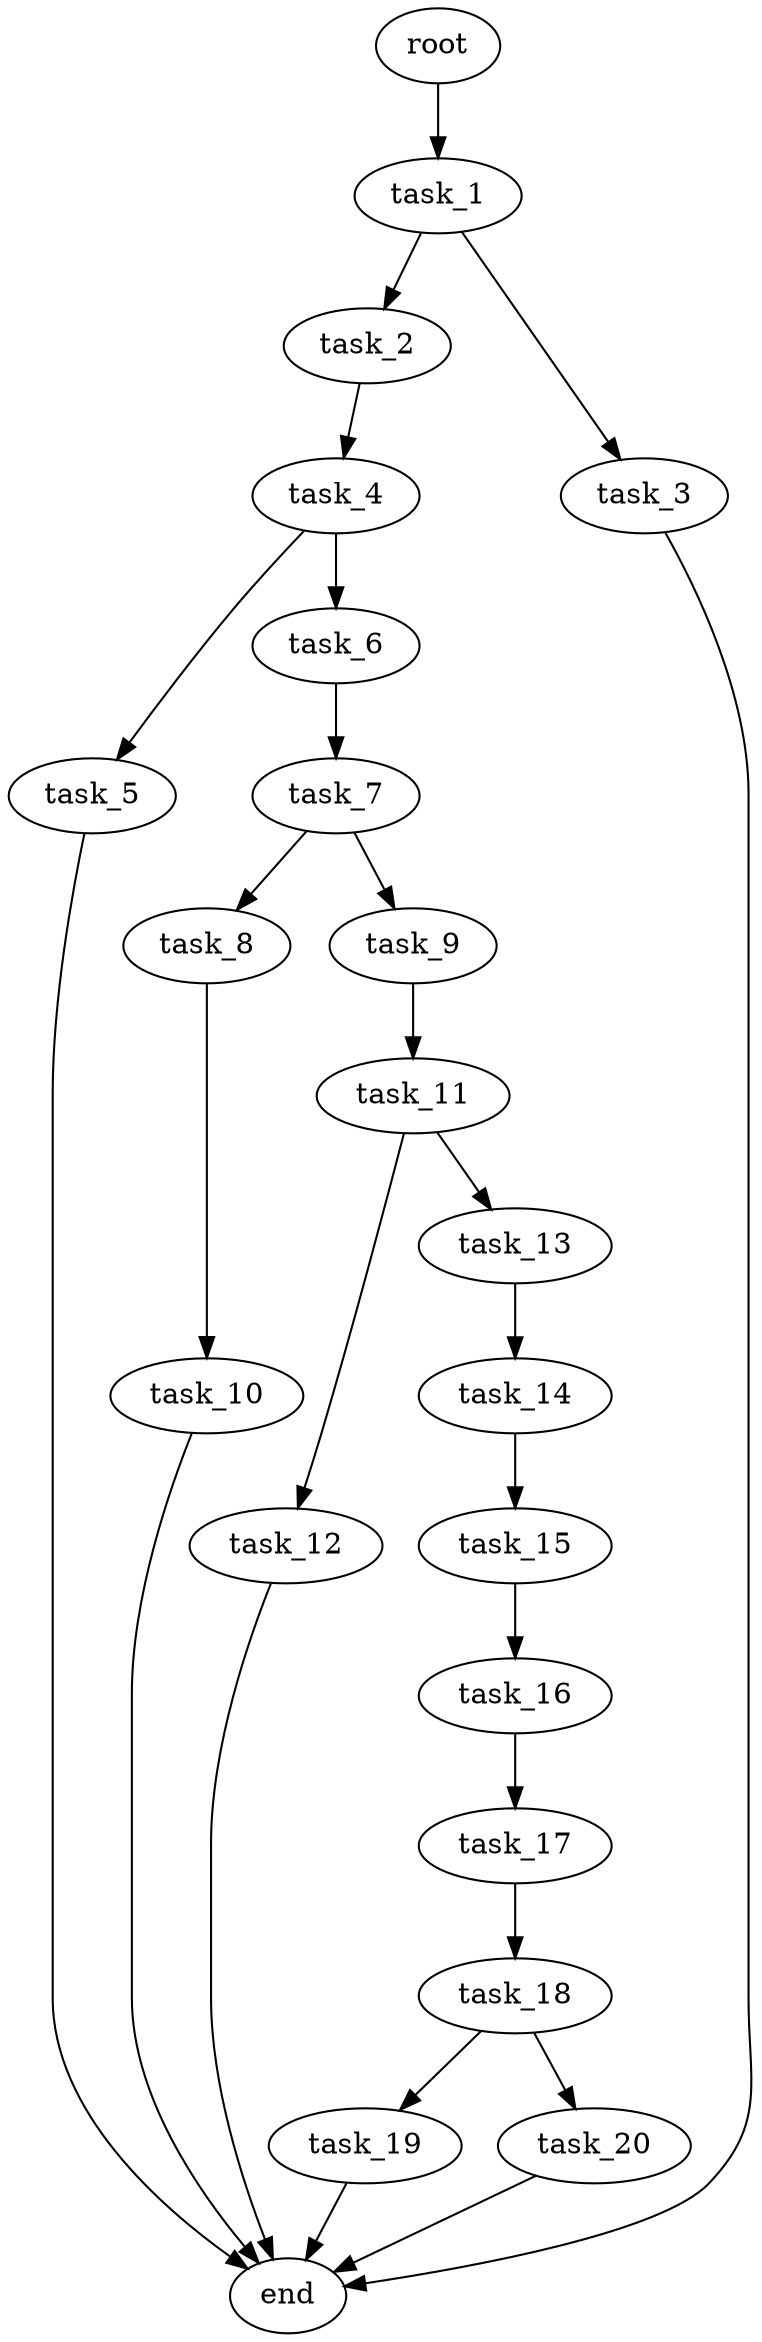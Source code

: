 digraph G {
  root [size="0.000000e+00"];
  task_1 [size="7.291029e+10"];
  task_2 [size="6.733972e+10"];
  task_3 [size="9.841668e+10"];
  task_4 [size="9.850803e+09"];
  task_5 [size="4.026810e+10"];
  task_6 [size="3.393687e+10"];
  task_7 [size="8.616864e+10"];
  task_8 [size="2.487315e+10"];
  task_9 [size="1.902899e+10"];
  task_10 [size="4.486687e+10"];
  task_11 [size="4.219395e+10"];
  task_12 [size="2.786173e+10"];
  task_13 [size="2.498815e+10"];
  task_14 [size="9.232733e+10"];
  task_15 [size="4.431864e+10"];
  task_16 [size="8.613630e+10"];
  task_17 [size="5.503703e+10"];
  task_18 [size="5.068327e+09"];
  task_19 [size="9.992825e+10"];
  task_20 [size="8.360440e+10"];
  end [size="0.000000e+00"];

  root -> task_1 [size="1.000000e-12"];
  task_1 -> task_2 [size="6.733972e+08"];
  task_1 -> task_3 [size="9.841668e+08"];
  task_2 -> task_4 [size="9.850803e+07"];
  task_3 -> end [size="1.000000e-12"];
  task_4 -> task_5 [size="4.026810e+08"];
  task_4 -> task_6 [size="3.393687e+08"];
  task_5 -> end [size="1.000000e-12"];
  task_6 -> task_7 [size="8.616864e+08"];
  task_7 -> task_8 [size="2.487315e+08"];
  task_7 -> task_9 [size="1.902899e+08"];
  task_8 -> task_10 [size="4.486687e+08"];
  task_9 -> task_11 [size="4.219395e+08"];
  task_10 -> end [size="1.000000e-12"];
  task_11 -> task_12 [size="2.786173e+08"];
  task_11 -> task_13 [size="2.498815e+08"];
  task_12 -> end [size="1.000000e-12"];
  task_13 -> task_14 [size="9.232733e+08"];
  task_14 -> task_15 [size="4.431864e+08"];
  task_15 -> task_16 [size="8.613630e+08"];
  task_16 -> task_17 [size="5.503703e+08"];
  task_17 -> task_18 [size="5.068327e+07"];
  task_18 -> task_19 [size="9.992825e+08"];
  task_18 -> task_20 [size="8.360440e+08"];
  task_19 -> end [size="1.000000e-12"];
  task_20 -> end [size="1.000000e-12"];
}
